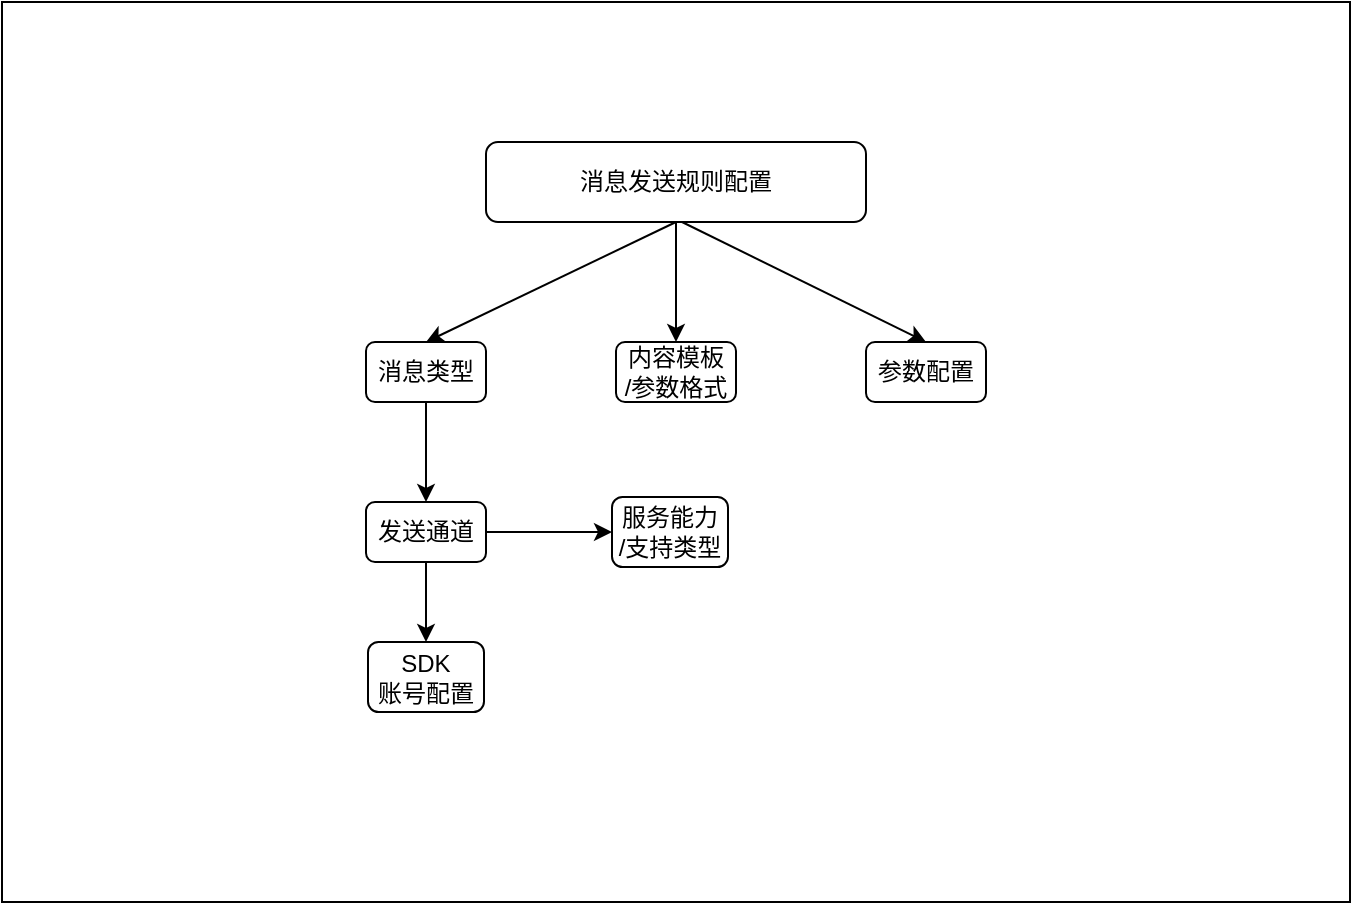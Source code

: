 <mxfile version="16.5.3" type="github">
  <diagram id="OtRHDh2QPA0wwFGUeck9" name="Page-1">
    <mxGraphModel dx="1427" dy="771" grid="1" gridSize="10" guides="1" tooltips="1" connect="1" arrows="1" fold="1" page="1" pageScale="1" pageWidth="827" pageHeight="1169" math="0" shadow="0">
      <root>
        <mxCell id="0" />
        <mxCell id="1" parent="0" />
        <mxCell id="8VKuzojI8z7lgV21DUIg-1" value="" style="rounded=0;whiteSpace=wrap;html=1;" vertex="1" parent="1">
          <mxGeometry x="80" y="170" width="674" height="450" as="geometry" />
        </mxCell>
        <mxCell id="8VKuzojI8z7lgV21DUIg-2" value="消息发送规则配置" style="rounded=1;whiteSpace=wrap;html=1;" vertex="1" parent="1">
          <mxGeometry x="322" y="240" width="190" height="40" as="geometry" />
        </mxCell>
        <mxCell id="8VKuzojI8z7lgV21DUIg-13" value="" style="edgeStyle=orthogonalEdgeStyle;rounded=0;orthogonalLoop=1;jettySize=auto;html=1;" edge="1" parent="1" source="8VKuzojI8z7lgV21DUIg-3" target="8VKuzojI8z7lgV21DUIg-12">
          <mxGeometry relative="1" as="geometry" />
        </mxCell>
        <mxCell id="8VKuzojI8z7lgV21DUIg-3" value="消息类型" style="rounded=1;whiteSpace=wrap;html=1;" vertex="1" parent="1">
          <mxGeometry x="262" y="340" width="60" height="30" as="geometry" />
        </mxCell>
        <mxCell id="8VKuzojI8z7lgV21DUIg-4" value="内容模板&lt;br&gt;/参数格式" style="rounded=1;whiteSpace=wrap;html=1;" vertex="1" parent="1">
          <mxGeometry x="387" y="340" width="60" height="30" as="geometry" />
        </mxCell>
        <mxCell id="8VKuzojI8z7lgV21DUIg-5" value="参数配置" style="rounded=1;whiteSpace=wrap;html=1;" vertex="1" parent="1">
          <mxGeometry x="512" y="340" width="60" height="30" as="geometry" />
        </mxCell>
        <mxCell id="8VKuzojI8z7lgV21DUIg-6" value="" style="endArrow=classic;html=1;rounded=0;entryX=0.5;entryY=0;entryDx=0;entryDy=0;" edge="1" parent="1" target="8VKuzojI8z7lgV21DUIg-3">
          <mxGeometry width="50" height="50" relative="1" as="geometry">
            <mxPoint x="417" y="280" as="sourcePoint" />
            <mxPoint x="460" y="280" as="targetPoint" />
          </mxGeometry>
        </mxCell>
        <mxCell id="8VKuzojI8z7lgV21DUIg-7" value="" style="endArrow=classic;html=1;rounded=0;exitX=0.5;exitY=1;exitDx=0;exitDy=0;" edge="1" parent="1" source="8VKuzojI8z7lgV21DUIg-2" target="8VKuzojI8z7lgV21DUIg-4">
          <mxGeometry width="50" height="50" relative="1" as="geometry">
            <mxPoint x="435.74" y="287.84" as="sourcePoint" />
            <mxPoint x="302" y="340" as="targetPoint" />
          </mxGeometry>
        </mxCell>
        <mxCell id="8VKuzojI8z7lgV21DUIg-8" value="" style="endArrow=classic;html=1;rounded=0;entryX=0.5;entryY=0;entryDx=0;entryDy=0;" edge="1" parent="1" target="8VKuzojI8z7lgV21DUIg-5">
          <mxGeometry width="50" height="50" relative="1" as="geometry">
            <mxPoint x="420" y="280" as="sourcePoint" />
            <mxPoint x="427" y="350" as="targetPoint" />
          </mxGeometry>
        </mxCell>
        <mxCell id="8VKuzojI8z7lgV21DUIg-16" value="" style="edgeStyle=orthogonalEdgeStyle;rounded=0;orthogonalLoop=1;jettySize=auto;html=1;" edge="1" parent="1" source="8VKuzojI8z7lgV21DUIg-12" target="8VKuzojI8z7lgV21DUIg-15">
          <mxGeometry relative="1" as="geometry" />
        </mxCell>
        <mxCell id="8VKuzojI8z7lgV21DUIg-18" value="" style="edgeStyle=orthogonalEdgeStyle;rounded=0;orthogonalLoop=1;jettySize=auto;html=1;" edge="1" parent="1" source="8VKuzojI8z7lgV21DUIg-12" target="8VKuzojI8z7lgV21DUIg-17">
          <mxGeometry relative="1" as="geometry" />
        </mxCell>
        <mxCell id="8VKuzojI8z7lgV21DUIg-12" value="发送通道" style="whiteSpace=wrap;html=1;rounded=1;" vertex="1" parent="1">
          <mxGeometry x="262" y="420" width="60" height="30" as="geometry" />
        </mxCell>
        <mxCell id="8VKuzojI8z7lgV21DUIg-15" value="SDK&lt;br&gt;账号配置" style="whiteSpace=wrap;html=1;rounded=1;" vertex="1" parent="1">
          <mxGeometry x="263" y="490" width="58" height="35" as="geometry" />
        </mxCell>
        <mxCell id="8VKuzojI8z7lgV21DUIg-17" value="服务能力&lt;br&gt;/支持类型" style="whiteSpace=wrap;html=1;rounded=1;" vertex="1" parent="1">
          <mxGeometry x="385" y="417.5" width="58" height="35" as="geometry" />
        </mxCell>
      </root>
    </mxGraphModel>
  </diagram>
</mxfile>
